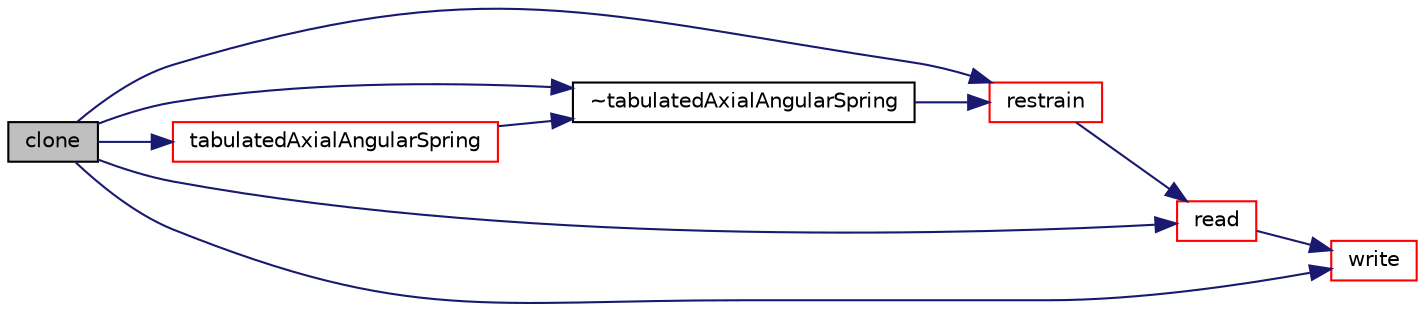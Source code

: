 digraph "clone"
{
  bgcolor="transparent";
  edge [fontname="Helvetica",fontsize="10",labelfontname="Helvetica",labelfontsize="10"];
  node [fontname="Helvetica",fontsize="10",shape=record];
  rankdir="LR";
  Node1 [label="clone",height=0.2,width=0.4,color="black", fillcolor="grey75", style="filled", fontcolor="black"];
  Node1 -> Node2 [color="midnightblue",fontsize="10",style="solid",fontname="Helvetica"];
  Node2 [label="read",height=0.2,width=0.4,color="red",URL="$a02645.html#affa21705bb326eaf3c87a5c6c1e56f3b",tooltip="Update properties from given dictionary. "];
  Node2 -> Node3 [color="midnightblue",fontsize="10",style="solid",fontname="Helvetica"];
  Node3 [label="write",height=0.2,width=0.4,color="red",URL="$a02645.html#a0941061ad5a26be83b4107d05750ace6",tooltip="Write. "];
  Node1 -> Node4 [color="midnightblue",fontsize="10",style="solid",fontname="Helvetica"];
  Node4 [label="restrain",height=0.2,width=0.4,color="red",URL="$a02645.html#a7fa713dfa7e7b8124d760266460acb1a",tooltip="Calculate the restraint position, force and moment. "];
  Node4 -> Node2 [color="midnightblue",fontsize="10",style="solid",fontname="Helvetica"];
  Node1 -> Node5 [color="midnightblue",fontsize="10",style="solid",fontname="Helvetica"];
  Node5 [label="tabulatedAxialAngularSpring",height=0.2,width=0.4,color="red",URL="$a02645.html#a5a44e380a92069afef52f069b930745f",tooltip="Construct from components. "];
  Node5 -> Node6 [color="midnightblue",fontsize="10",style="solid",fontname="Helvetica"];
  Node6 [label="~tabulatedAxialAngularSpring",height=0.2,width=0.4,color="black",URL="$a02645.html#a55cd9ed9df93d77a1443895566feee5e",tooltip="Destructor. "];
  Node6 -> Node4 [color="midnightblue",fontsize="10",style="solid",fontname="Helvetica"];
  Node1 -> Node3 [color="midnightblue",fontsize="10",style="solid",fontname="Helvetica"];
  Node1 -> Node6 [color="midnightblue",fontsize="10",style="solid",fontname="Helvetica"];
}
